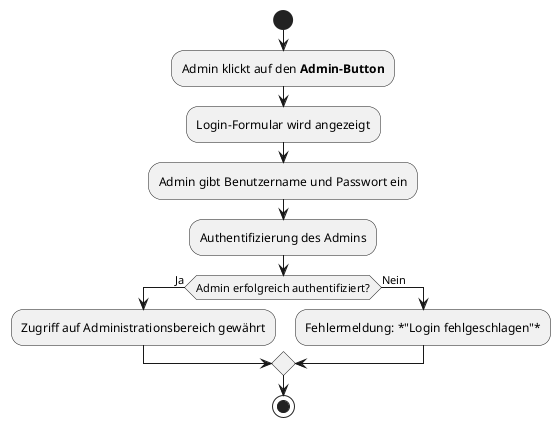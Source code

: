 @startuml
start

:Admin klickt auf den **Admin-Button**;
:Login-Formular wird angezeigt;
:Admin gibt Benutzername und Passwort ein;
:Authentifizierung des Admins;

if (Admin erfolgreich authentifiziert?) then (Ja)
  :Zugriff auf Administrationsbereich gewährt;
else (Nein)
  :Fehlermeldung: *"Login fehlgeschlagen"*;
endif

stop
@enduml